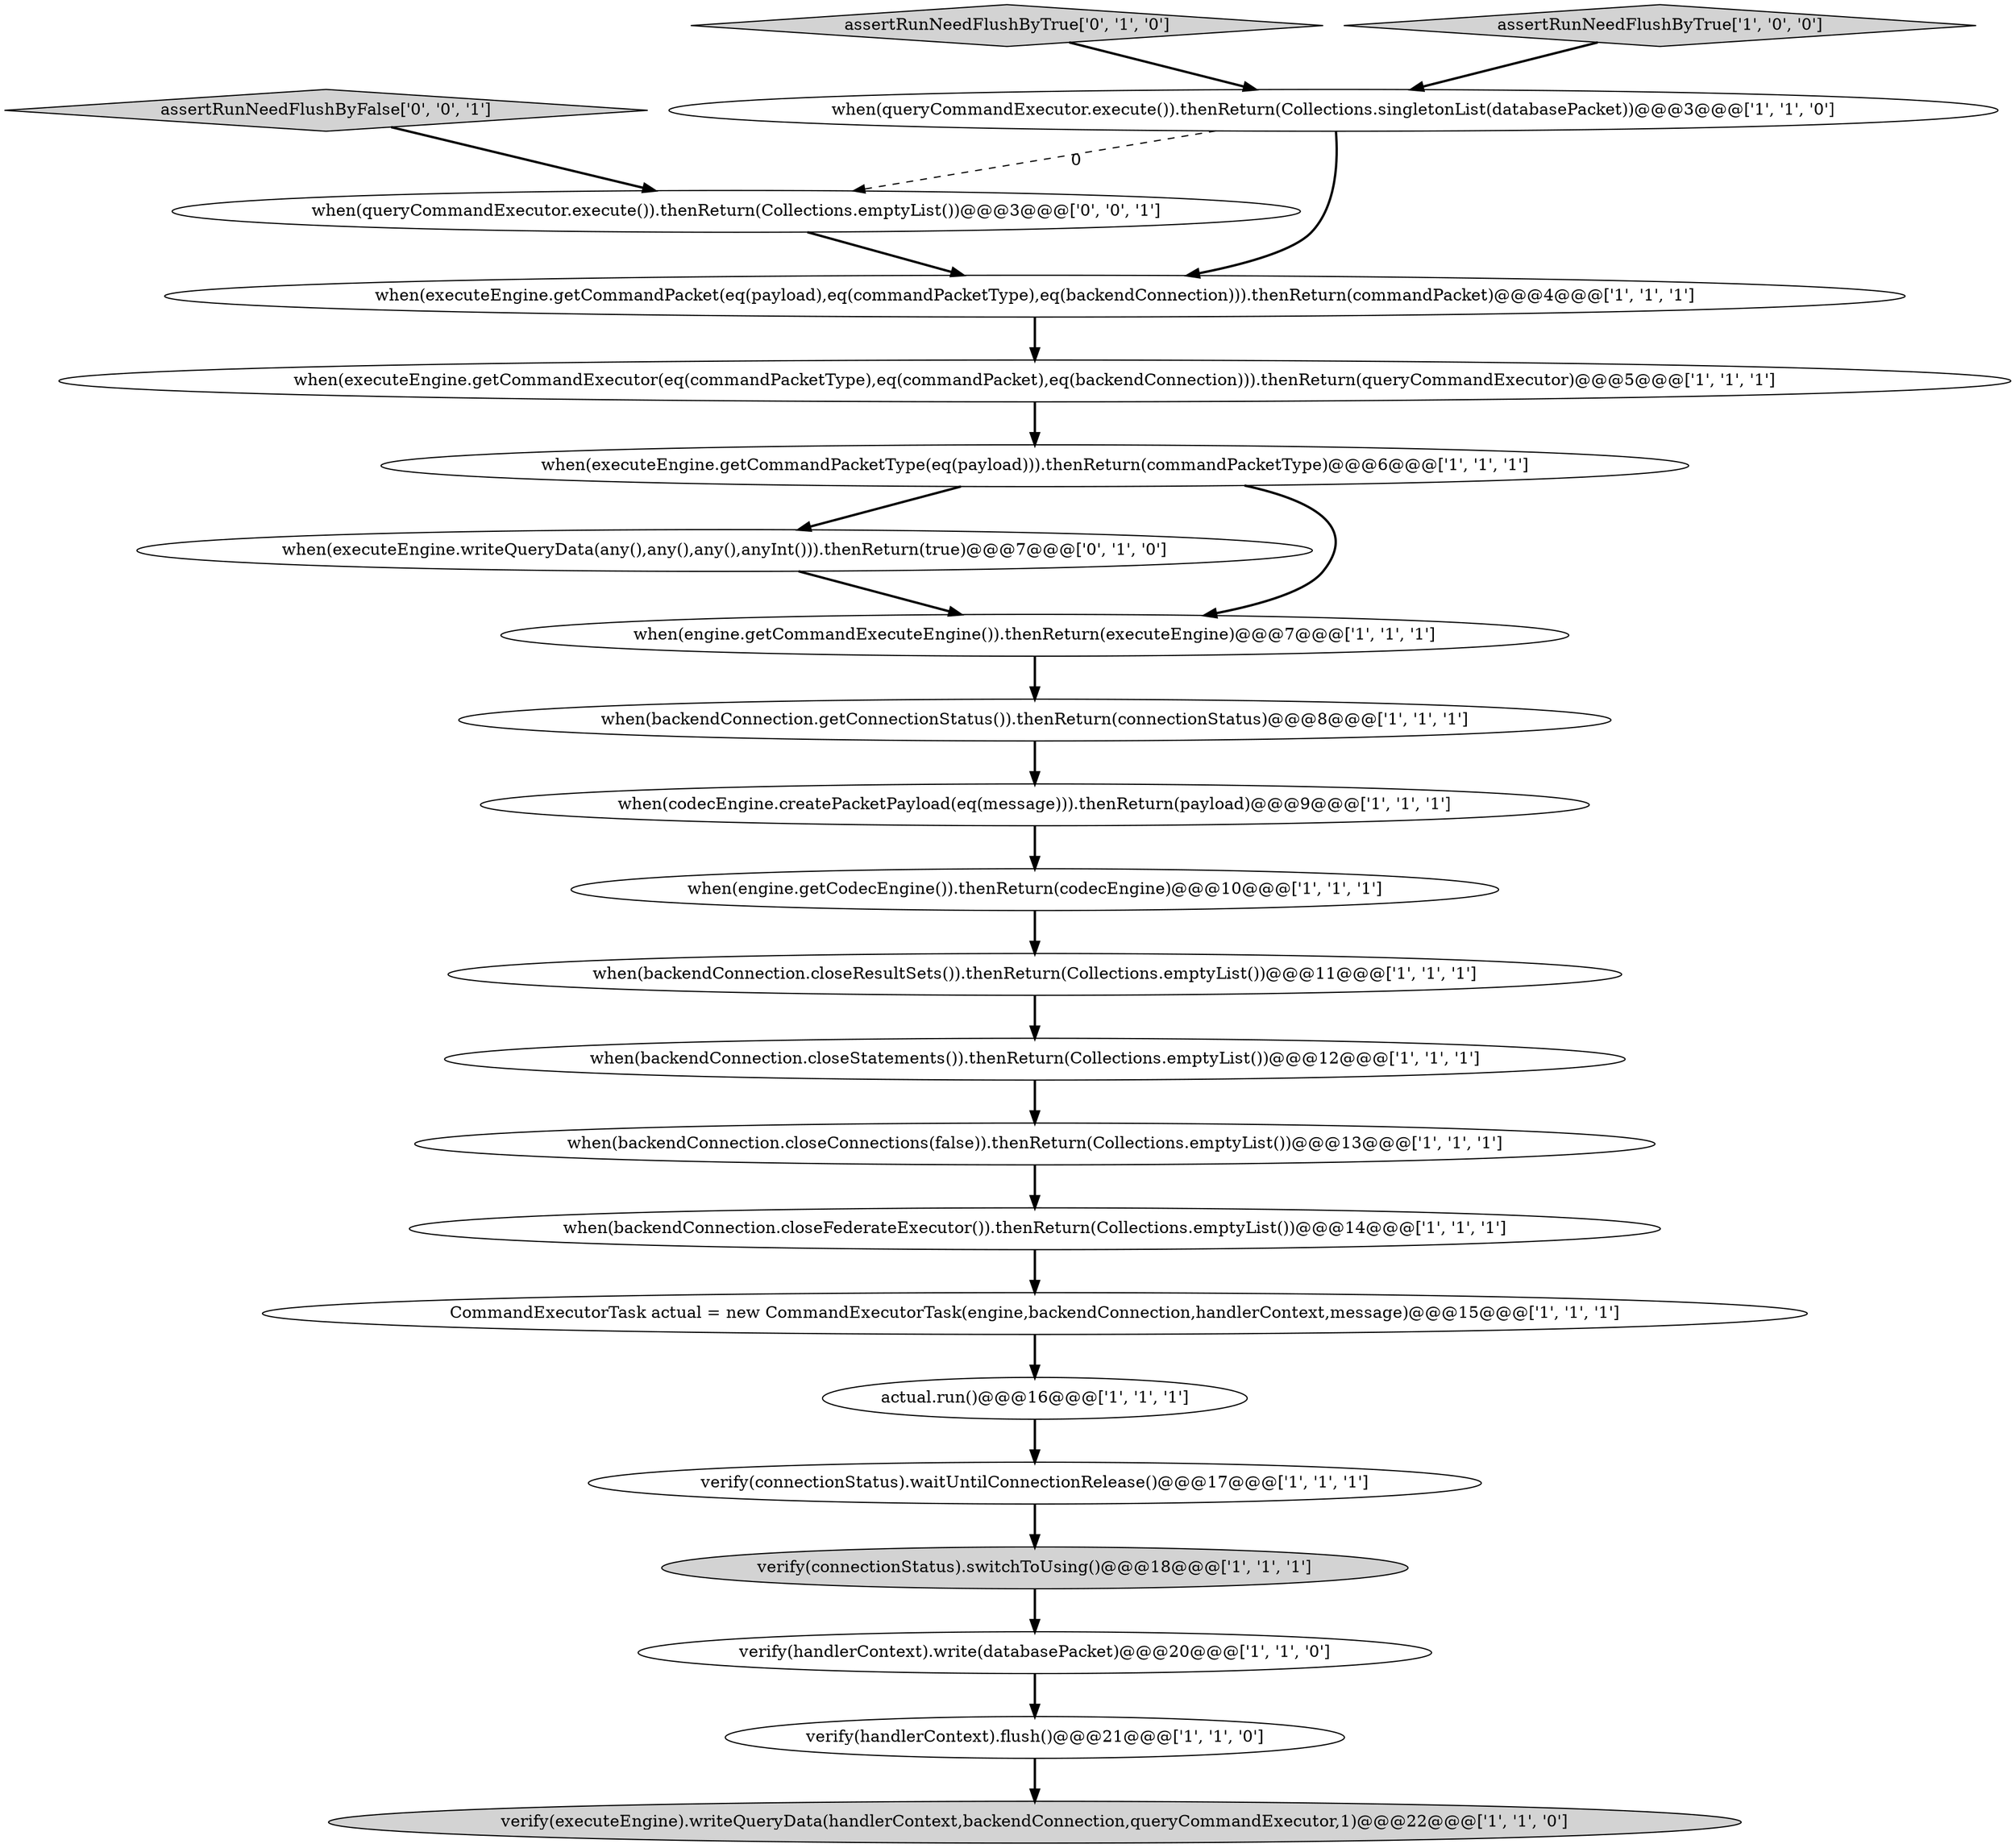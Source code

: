 digraph {
0 [style = filled, label = "when(backendConnection.closeConnections(false)).thenReturn(Collections.emptyList())@@@13@@@['1', '1', '1']", fillcolor = white, shape = ellipse image = "AAA0AAABBB1BBB"];
15 [style = filled, label = "when(executeEngine.getCommandExecutor(eq(commandPacketType),eq(commandPacket),eq(backendConnection))).thenReturn(queryCommandExecutor)@@@5@@@['1', '1', '1']", fillcolor = white, shape = ellipse image = "AAA0AAABBB1BBB"];
20 [style = filled, label = "assertRunNeedFlushByTrue['0', '1', '0']", fillcolor = lightgray, shape = diamond image = "AAA0AAABBB2BBB"];
14 [style = filled, label = "verify(connectionStatus).waitUntilConnectionRelease()@@@17@@@['1', '1', '1']", fillcolor = white, shape = ellipse image = "AAA0AAABBB1BBB"];
17 [style = filled, label = "when(backendConnection.closeStatements()).thenReturn(Collections.emptyList())@@@12@@@['1', '1', '1']", fillcolor = white, shape = ellipse image = "AAA0AAABBB1BBB"];
10 [style = filled, label = "when(backendConnection.closeResultSets()).thenReturn(Collections.emptyList())@@@11@@@['1', '1', '1']", fillcolor = white, shape = ellipse image = "AAA0AAABBB1BBB"];
6 [style = filled, label = "verify(connectionStatus).switchToUsing()@@@18@@@['1', '1', '1']", fillcolor = lightgray, shape = ellipse image = "AAA0AAABBB1BBB"];
16 [style = filled, label = "when(engine.getCodecEngine()).thenReturn(codecEngine)@@@10@@@['1', '1', '1']", fillcolor = white, shape = ellipse image = "AAA0AAABBB1BBB"];
11 [style = filled, label = "verify(handlerContext).flush()@@@21@@@['1', '1', '0']", fillcolor = white, shape = ellipse image = "AAA0AAABBB1BBB"];
19 [style = filled, label = "when(codecEngine.createPacketPayload(eq(message))).thenReturn(payload)@@@9@@@['1', '1', '1']", fillcolor = white, shape = ellipse image = "AAA0AAABBB1BBB"];
9 [style = filled, label = "when(executeEngine.getCommandPacketType(eq(payload))).thenReturn(commandPacketType)@@@6@@@['1', '1', '1']", fillcolor = white, shape = ellipse image = "AAA0AAABBB1BBB"];
8 [style = filled, label = "verify(executeEngine).writeQueryData(handlerContext,backendConnection,queryCommandExecutor,1)@@@22@@@['1', '1', '0']", fillcolor = lightgray, shape = ellipse image = "AAA0AAABBB1BBB"];
13 [style = filled, label = "actual.run()@@@16@@@['1', '1', '1']", fillcolor = white, shape = ellipse image = "AAA0AAABBB1BBB"];
23 [style = filled, label = "assertRunNeedFlushByFalse['0', '0', '1']", fillcolor = lightgray, shape = diamond image = "AAA0AAABBB3BBB"];
4 [style = filled, label = "assertRunNeedFlushByTrue['1', '0', '0']", fillcolor = lightgray, shape = diamond image = "AAA0AAABBB1BBB"];
5 [style = filled, label = "CommandExecutorTask actual = new CommandExecutorTask(engine,backendConnection,handlerContext,message)@@@15@@@['1', '1', '1']", fillcolor = white, shape = ellipse image = "AAA0AAABBB1BBB"];
1 [style = filled, label = "verify(handlerContext).write(databasePacket)@@@20@@@['1', '1', '0']", fillcolor = white, shape = ellipse image = "AAA0AAABBB1BBB"];
21 [style = filled, label = "when(executeEngine.writeQueryData(any(),any(),any(),anyInt())).thenReturn(true)@@@7@@@['0', '1', '0']", fillcolor = white, shape = ellipse image = "AAA1AAABBB2BBB"];
22 [style = filled, label = "when(queryCommandExecutor.execute()).thenReturn(Collections.emptyList())@@@3@@@['0', '0', '1']", fillcolor = white, shape = ellipse image = "AAA0AAABBB3BBB"];
3 [style = filled, label = "when(backendConnection.getConnectionStatus()).thenReturn(connectionStatus)@@@8@@@['1', '1', '1']", fillcolor = white, shape = ellipse image = "AAA0AAABBB1BBB"];
18 [style = filled, label = "when(backendConnection.closeFederateExecutor()).thenReturn(Collections.emptyList())@@@14@@@['1', '1', '1']", fillcolor = white, shape = ellipse image = "AAA0AAABBB1BBB"];
12 [style = filled, label = "when(queryCommandExecutor.execute()).thenReturn(Collections.singletonList(databasePacket))@@@3@@@['1', '1', '0']", fillcolor = white, shape = ellipse image = "AAA0AAABBB1BBB"];
2 [style = filled, label = "when(executeEngine.getCommandPacket(eq(payload),eq(commandPacketType),eq(backendConnection))).thenReturn(commandPacket)@@@4@@@['1', '1', '1']", fillcolor = white, shape = ellipse image = "AAA0AAABBB1BBB"];
7 [style = filled, label = "when(engine.getCommandExecuteEngine()).thenReturn(executeEngine)@@@7@@@['1', '1', '1']", fillcolor = white, shape = ellipse image = "AAA0AAABBB1BBB"];
22->2 [style = bold, label=""];
23->22 [style = bold, label=""];
15->9 [style = bold, label=""];
10->17 [style = bold, label=""];
12->2 [style = bold, label=""];
18->5 [style = bold, label=""];
9->21 [style = bold, label=""];
16->10 [style = bold, label=""];
5->13 [style = bold, label=""];
1->11 [style = bold, label=""];
7->3 [style = bold, label=""];
19->16 [style = bold, label=""];
11->8 [style = bold, label=""];
3->19 [style = bold, label=""];
4->12 [style = bold, label=""];
21->7 [style = bold, label=""];
14->6 [style = bold, label=""];
13->14 [style = bold, label=""];
6->1 [style = bold, label=""];
12->22 [style = dashed, label="0"];
2->15 [style = bold, label=""];
0->18 [style = bold, label=""];
17->0 [style = bold, label=""];
20->12 [style = bold, label=""];
9->7 [style = bold, label=""];
}
